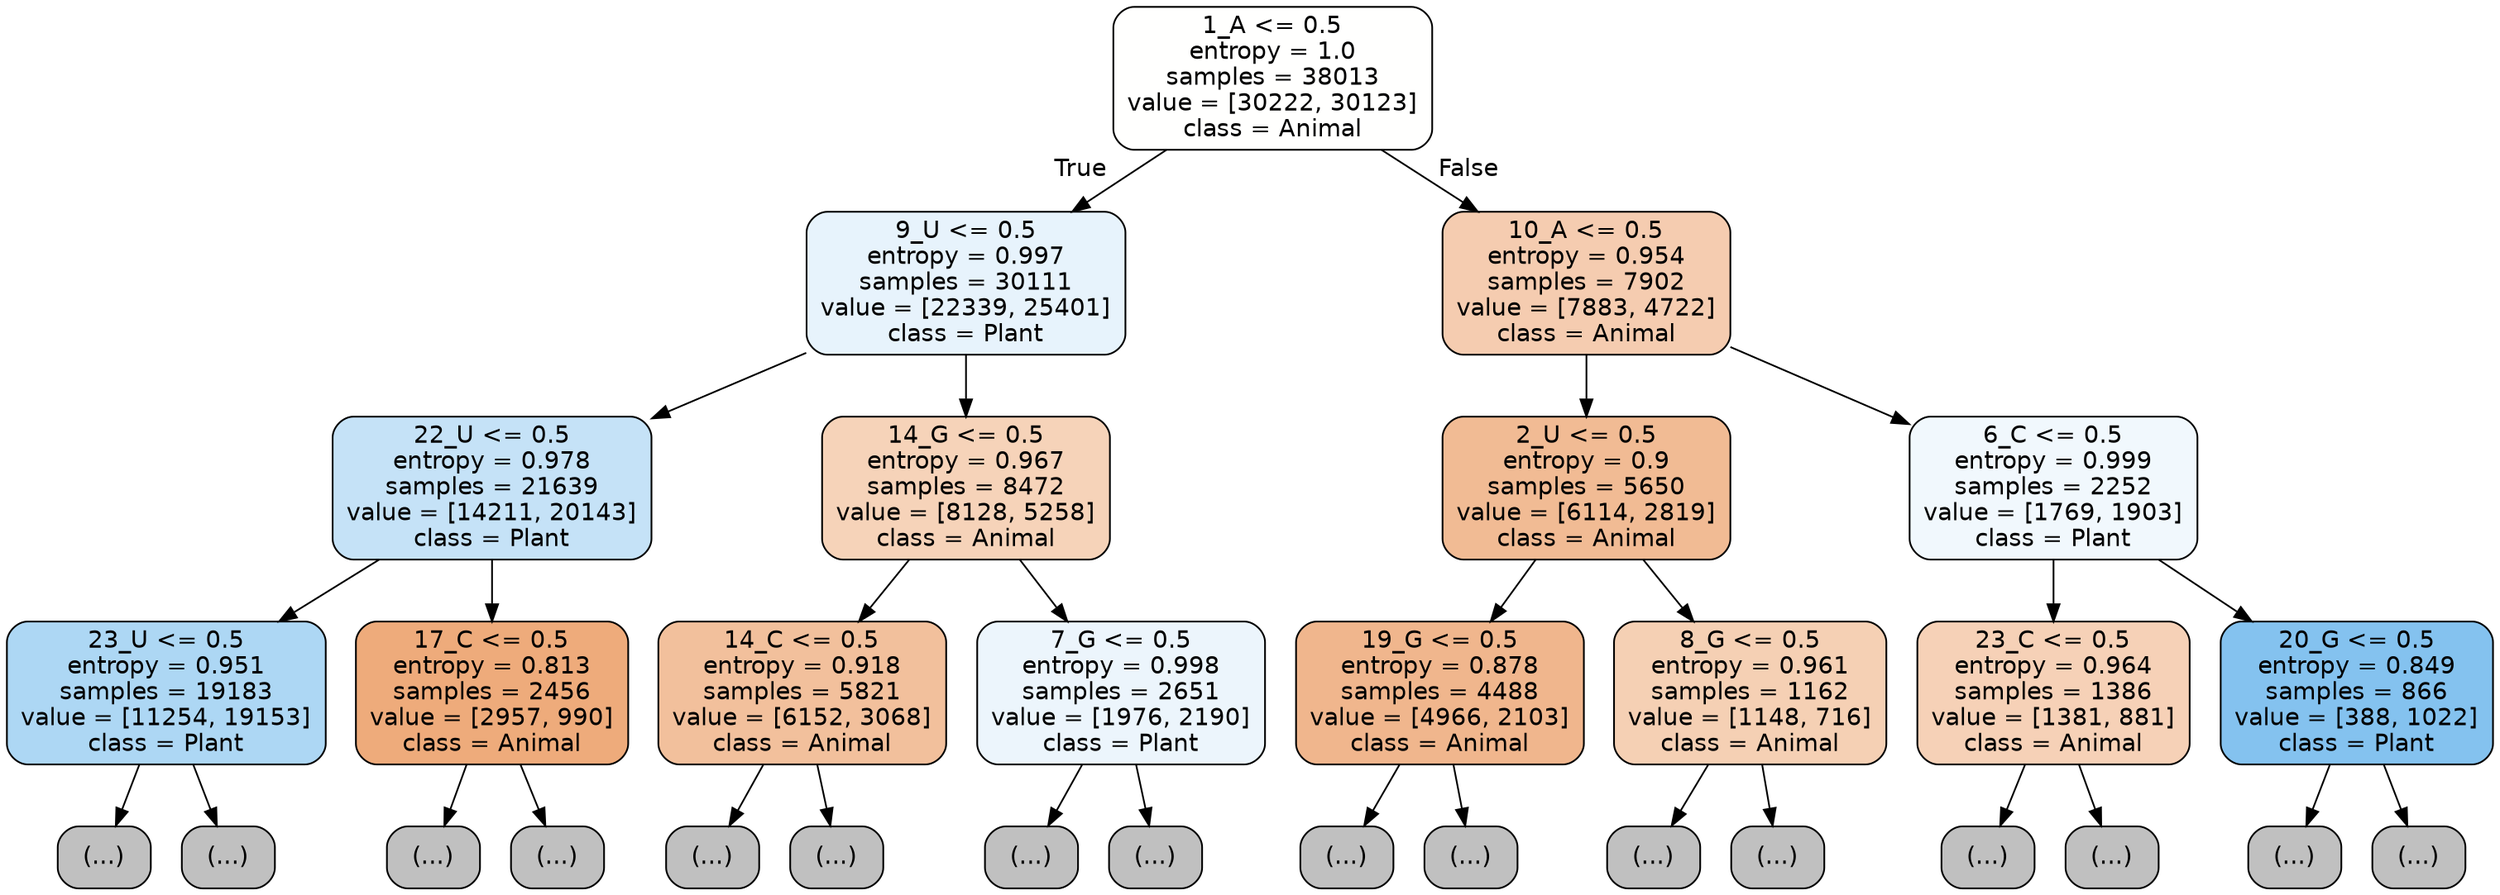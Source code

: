digraph Tree {
node [shape=box, style="filled, rounded", color="black", fontname="helvetica"] ;
edge [fontname="helvetica"] ;
0 [label="1_A <= 0.5\nentropy = 1.0\nsamples = 38013\nvalue = [30222, 30123]\nclass = Animal", fillcolor="#fffffe"] ;
1 [label="9_U <= 0.5\nentropy = 0.997\nsamples = 30111\nvalue = [22339, 25401]\nclass = Plant", fillcolor="#e7f3fc"] ;
0 -> 1 [labeldistance=2.5, labelangle=45, headlabel="True"] ;
2 [label="22_U <= 0.5\nentropy = 0.978\nsamples = 21639\nvalue = [14211, 20143]\nclass = Plant", fillcolor="#c5e2f7"] ;
1 -> 2 ;
3 [label="23_U <= 0.5\nentropy = 0.951\nsamples = 19183\nvalue = [11254, 19153]\nclass = Plant", fillcolor="#add7f4"] ;
2 -> 3 ;
4 [label="(...)", fillcolor="#C0C0C0"] ;
3 -> 4 ;
7767 [label="(...)", fillcolor="#C0C0C0"] ;
3 -> 7767 ;
8098 [label="17_C <= 0.5\nentropy = 0.813\nsamples = 2456\nvalue = [2957, 990]\nclass = Animal", fillcolor="#eeab7b"] ;
2 -> 8098 ;
8099 [label="(...)", fillcolor="#C0C0C0"] ;
8098 -> 8099 ;
9016 [label="(...)", fillcolor="#C0C0C0"] ;
8098 -> 9016 ;
9231 [label="14_G <= 0.5\nentropy = 0.967\nsamples = 8472\nvalue = [8128, 5258]\nclass = Animal", fillcolor="#f6d3b9"] ;
1 -> 9231 ;
9232 [label="14_C <= 0.5\nentropy = 0.918\nsamples = 5821\nvalue = [6152, 3068]\nclass = Animal", fillcolor="#f2c09c"] ;
9231 -> 9232 ;
9233 [label="(...)", fillcolor="#C0C0C0"] ;
9232 -> 9233 ;
11188 [label="(...)", fillcolor="#C0C0C0"] ;
9232 -> 11188 ;
11955 [label="7_G <= 0.5\nentropy = 0.998\nsamples = 2651\nvalue = [1976, 2190]\nclass = Plant", fillcolor="#ecf5fc"] ;
9231 -> 11955 ;
11956 [label="(...)", fillcolor="#C0C0C0"] ;
11955 -> 11956 ;
12687 [label="(...)", fillcolor="#C0C0C0"] ;
11955 -> 12687 ;
12944 [label="10_A <= 0.5\nentropy = 0.954\nsamples = 7902\nvalue = [7883, 4722]\nclass = Animal", fillcolor="#f5ccb0"] ;
0 -> 12944 [labeldistance=2.5, labelangle=-45, headlabel="False"] ;
12945 [label="2_U <= 0.5\nentropy = 0.9\nsamples = 5650\nvalue = [6114, 2819]\nclass = Animal", fillcolor="#f1bb94"] ;
12944 -> 12945 ;
12946 [label="19_G <= 0.5\nentropy = 0.878\nsamples = 4488\nvalue = [4966, 2103]\nclass = Animal", fillcolor="#f0b68d"] ;
12945 -> 12946 ;
12947 [label="(...)", fillcolor="#C0C0C0"] ;
12946 -> 12947 ;
14668 [label="(...)", fillcolor="#C0C0C0"] ;
12946 -> 14668 ;
15263 [label="8_G <= 0.5\nentropy = 0.961\nsamples = 1162\nvalue = [1148, 716]\nclass = Animal", fillcolor="#f5d0b4"] ;
12945 -> 15263 ;
15264 [label="(...)", fillcolor="#C0C0C0"] ;
15263 -> 15264 ;
15741 [label="(...)", fillcolor="#C0C0C0"] ;
15263 -> 15741 ;
15904 [label="6_C <= 0.5\nentropy = 0.999\nsamples = 2252\nvalue = [1769, 1903]\nclass = Plant", fillcolor="#f1f8fd"] ;
12944 -> 15904 ;
15905 [label="23_C <= 0.5\nentropy = 0.964\nsamples = 1386\nvalue = [1381, 881]\nclass = Animal", fillcolor="#f6d1b7"] ;
15904 -> 15905 ;
15906 [label="(...)", fillcolor="#C0C0C0"] ;
15905 -> 15906 ;
16669 [label="(...)", fillcolor="#C0C0C0"] ;
15905 -> 16669 ;
16686 [label="20_G <= 0.5\nentropy = 0.849\nsamples = 866\nvalue = [388, 1022]\nclass = Plant", fillcolor="#84c2ef"] ;
15904 -> 16686 ;
16687 [label="(...)", fillcolor="#C0C0C0"] ;
16686 -> 16687 ;
16858 [label="(...)", fillcolor="#C0C0C0"] ;
16686 -> 16858 ;
}